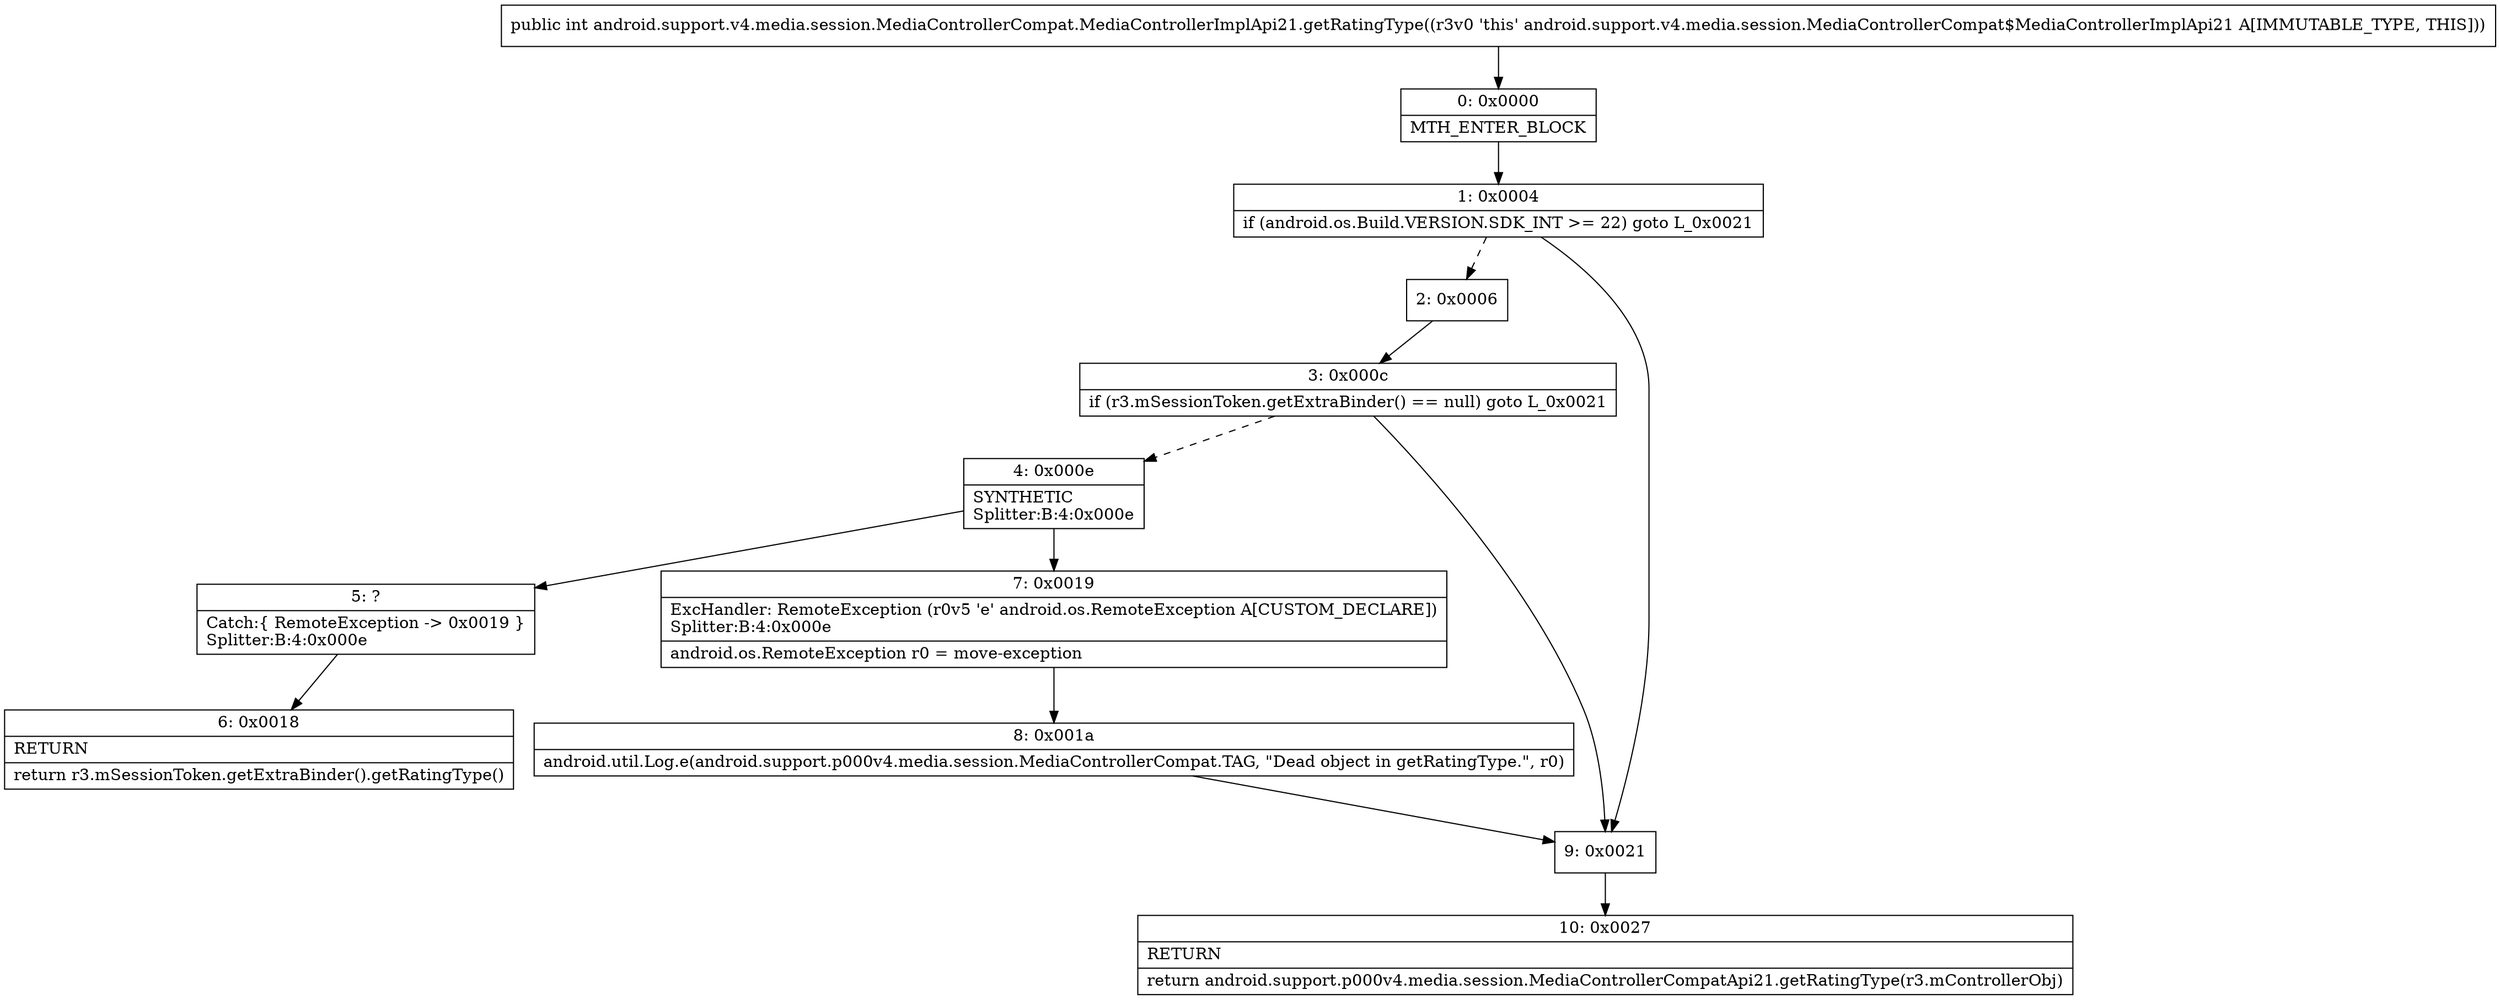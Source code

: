 digraph "CFG forandroid.support.v4.media.session.MediaControllerCompat.MediaControllerImplApi21.getRatingType()I" {
Node_0 [shape=record,label="{0\:\ 0x0000|MTH_ENTER_BLOCK\l}"];
Node_1 [shape=record,label="{1\:\ 0x0004|if (android.os.Build.VERSION.SDK_INT \>= 22) goto L_0x0021\l}"];
Node_2 [shape=record,label="{2\:\ 0x0006}"];
Node_3 [shape=record,label="{3\:\ 0x000c|if (r3.mSessionToken.getExtraBinder() == null) goto L_0x0021\l}"];
Node_4 [shape=record,label="{4\:\ 0x000e|SYNTHETIC\lSplitter:B:4:0x000e\l}"];
Node_5 [shape=record,label="{5\:\ ?|Catch:\{ RemoteException \-\> 0x0019 \}\lSplitter:B:4:0x000e\l}"];
Node_6 [shape=record,label="{6\:\ 0x0018|RETURN\l|return r3.mSessionToken.getExtraBinder().getRatingType()\l}"];
Node_7 [shape=record,label="{7\:\ 0x0019|ExcHandler: RemoteException (r0v5 'e' android.os.RemoteException A[CUSTOM_DECLARE])\lSplitter:B:4:0x000e\l|android.os.RemoteException r0 = move\-exception\l}"];
Node_8 [shape=record,label="{8\:\ 0x001a|android.util.Log.e(android.support.p000v4.media.session.MediaControllerCompat.TAG, \"Dead object in getRatingType.\", r0)\l}"];
Node_9 [shape=record,label="{9\:\ 0x0021}"];
Node_10 [shape=record,label="{10\:\ 0x0027|RETURN\l|return android.support.p000v4.media.session.MediaControllerCompatApi21.getRatingType(r3.mControllerObj)\l}"];
MethodNode[shape=record,label="{public int android.support.v4.media.session.MediaControllerCompat.MediaControllerImplApi21.getRatingType((r3v0 'this' android.support.v4.media.session.MediaControllerCompat$MediaControllerImplApi21 A[IMMUTABLE_TYPE, THIS])) }"];
MethodNode -> Node_0;
Node_0 -> Node_1;
Node_1 -> Node_2[style=dashed];
Node_1 -> Node_9;
Node_2 -> Node_3;
Node_3 -> Node_4[style=dashed];
Node_3 -> Node_9;
Node_4 -> Node_5;
Node_4 -> Node_7;
Node_5 -> Node_6;
Node_7 -> Node_8;
Node_8 -> Node_9;
Node_9 -> Node_10;
}

